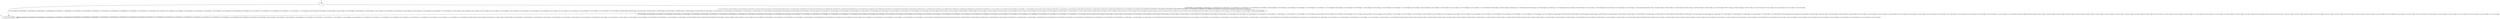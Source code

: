 digraph G {
  Initial [shape=point];
  Initial -> S0;
  S0 [label="", xlabel= "{}"];
  S0 -> S1 [label="t1t2t3t4t5t6p3;t1t2t3t4t5t6p2;-t1t2t3t4t5t6p3;-t1t2t3t4t5t6p1;t1-t2t3t4t5t6p3;t1-t2t3t4t5t6p2;-t1-t2t3t4t5t6p3;-t1-t2t3t4t5t6p1;t1t2-t3t4t5t6p3;t1t2-t3t4t5t6p2;-t1t2-t3t4t5t6p3;-t1t2-t3t4t5t6p1;t1-t2-t3t4t5t6p3;t1-t2-t3t4t5t6p2;-t1-t2-t3t4t5t6p3;-t1-t2-t3t4t5t6p1;t1t2t3-t4t5t6p3;t1t2t3-t4t5t6p2;-t1t2t3-t4t5t6p3;-t1t2t3-t4t5t6p1;t1-t2t3-t4t5t6p3;t1-t2t3-t4t5t6p2;-t1-t2t3-t4t5t6p3;-t1-t2t3-t4t5t6p1;t1t2-t3-t4t5t6p3;t1t2-t3-t4t5t6p2;-t1t2-t3-t4t5t6p3;-t1t2-t3-t4t5t6p1;t1-t2-t3-t4t5t6p3;t1-t2-t3-t4t5t6p2;-t1-t2-t3-t4t5t6p3;-t1-t2-t3-t4t5t6p1;t1t2t3t4-t5t6p3;t1t2t3t4-t5t6p2;-t1t2t3t4-t5t6p3;-t1t2t3t4-t5t6p1;t1-t2t3t4-t5t6p3;t1-t2t3t4-t5t6p2;-t1-t2t3t4-t5t6p3;-t1-t2t3t4-t5t6p1;t1t2-t3t4-t5t6p3;t1t2-t3t4-t5t6p2;-t1t2-t3t4-t5t6p3;-t1t2-t3t4-t5t6p1;t1-t2-t3t4-t5t6p3;t1-t2-t3t4-t5t6p2;-t1-t2-t3t4-t5t6p3;-t1-t2-t3t4-t5t6p1;t1t2t3-t4-t5t6p3;t1t2t3-t4-t5t6p2;-t1t2t3-t4-t5t6p3;-t1t2t3-t4-t5t6p1;t1-t2t3-t4-t5t6p3;t1-t2t3-t4-t5t6p2;-t1-t2t3-t4-t5t6p3;-t1-t2t3-t4-t5t6p1;t1t2-t3-t4-t5t6p3;t1t2-t3-t4-t5t6p2;-t1t2-t3-t4-t5t6p3;-t1t2-t3-t4-t5t6p1;t1-t2-t3-t4-t5t6p3;t1-t2-t3-t4-t5t6p2;-t1-t2-t3-t4-t5t6p3;-t1-t2-t3-t4-t5t6p1;t1t2t3t4t5-t6p3;t1t2t3t4t5-t6p2;-t1t2t3t4t5-t6p3;-t1t2t3t4t5-t6p1;t1-t2t3t4t5-t6p3;t1-t2t3t4t5-t6p2;-t1-t2t3t4t5-t6p3;-t1-t2t3t4t5-t6p1;t1t2-t3t4t5-t6p3;t1t2-t3t4t5-t6p2;-t1t2-t3t4t5-t6p3;-t1t2-t3t4t5-t6p1;t1-t2-t3t4t5-t6p3;t1-t2-t3t4t5-t6p2;-t1-t2-t3t4t5-t6p3;-t1-t2-t3t4t5-t6p1;t1t2t3-t4t5-t6p3;t1t2t3-t4t5-t6p2;-t1t2t3-t4t5-t6p3;-t1t2t3-t4t5-t6p1;t1-t2t3-t4t5-t6p3;t1-t2t3-t4t5-t6p2;-t1-t2t3-t4t5-t6p3;-t1-t2t3-t4t5-t6p1;t1t2-t3-t4t5-t6p3;t1t2-t3-t4t5-t6p2;-t1t2-t3-t4t5-t6p3;-t1t2-t3-t4t5-t6p1;t1-t2-t3-t4t5-t6p3;t1-t2-t3-t4t5-t6p2;-t1-t2-t3-t4t5-t6p3;-t1-t2-t3-t4t5-t6p1;t1t2t3t4-t5-t6p3;t1t2t3t4-t5-t6p2;-t1t2t3t4-t5-t6p3;-t1t2t3t4-t5-t6p1;t1-t2t3t4-t5-t6p3;t1-t2t3t4-t5-t6p2;-t1-t2t3t4-t5-t6p3;-t1-t2t3t4-t5-t6p1;t1t2-t3t4-t5-t6p3;t1t2-t3t4-t5-t6p2;-t1t2-t3t4-t5-t6p3;-t1t2-t3t4-t5-t6p1;t1-t2-t3t4-t5-t6p3;t1-t2-t3t4-t5-t6p2;-t1-t2-t3t4-t5-t6p3;-t1-t2-t3t4-t5-t6p1;t1t2t3-t4-t5-t6p3;t1t2t3-t4-t5-t6p2;-t1t2t3-t4-t5-t6p3;-t1t2t3-t4-t5-t6p1;t1-t2t3-t4-t5-t6p3;t1-t2t3-t4-t5-t6p2;-t1-t2t3-t4-t5-t6p3;-t1-t2t3-t4-t5-t6p1;t1t2-t3-t4-t5-t6p3;t1t2-t3-t4-t5-t6p2;-t1t2-t3-t4-t5-t6p3;-t1t2-t3-t4-t5-t6p1;t1-t2-t3-t4-t5-t6p3;t1-t2-t3-t4-t5-t6p2;-t1-t2-t3-t4-t5-t6p3;-t1-t2-t3-t4-t5-t6p1;"];
  S0 -> S2 [label="t1t2t3t4t5t6p1;-t1t2t3t4t5t6p2;t1-t2t3t4t5t6p1;-t1-t2t3t4t5t6p2;t1t2-t3t4t5t6p1;-t1t2-t3t4t5t6p2;t1-t2-t3t4t5t6p1;-t1-t2-t3t4t5t6p2;t1t2t3-t4t5t6p1;-t1t2t3-t4t5t6p2;t1-t2t3-t4t5t6p1;-t1-t2t3-t4t5t6p2;t1t2-t3-t4t5t6p1;-t1t2-t3-t4t5t6p2;t1-t2-t3-t4t5t6p1;-t1-t2-t3-t4t5t6p2;t1t2t3t4-t5t6p1;-t1t2t3t4-t5t6p2;t1-t2t3t4-t5t6p1;-t1-t2t3t4-t5t6p2;t1t2-t3t4-t5t6p1;-t1t2-t3t4-t5t6p2;t1-t2-t3t4-t5t6p1;-t1-t2-t3t4-t5t6p2;t1t2t3-t4-t5t6p1;-t1t2t3-t4-t5t6p2;t1-t2t3-t4-t5t6p1;-t1-t2t3-t4-t5t6p2;t1t2-t3-t4-t5t6p1;-t1t2-t3-t4-t5t6p2;t1-t2-t3-t4-t5t6p1;-t1-t2-t3-t4-t5t6p2;t1t2t3t4t5-t6p1;-t1t2t3t4t5-t6p2;t1-t2t3t4t5-t6p1;-t1-t2t3t4t5-t6p2;t1t2-t3t4t5-t6p1;-t1t2-t3t4t5-t6p2;t1-t2-t3t4t5-t6p1;-t1-t2-t3t4t5-t6p2;t1t2t3-t4t5-t6p1;-t1t2t3-t4t5-t6p2;t1-t2t3-t4t5-t6p1;-t1-t2t3-t4t5-t6p2;t1t2-t3-t4t5-t6p1;-t1t2-t3-t4t5-t6p2;t1-t2-t3-t4t5-t6p1;-t1-t2-t3-t4t5-t6p2;t1t2t3t4-t5-t6p1;-t1t2t3t4-t5-t6p2;t1-t2t3t4-t5-t6p1;-t1-t2t3t4-t5-t6p2;t1t2-t3t4-t5-t6p1;-t1t2-t3t4-t5-t6p2;t1-t2-t3t4-t5-t6p1;-t1-t2-t3t4-t5-t6p2;t1t2t3-t4-t5-t6p1;-t1t2t3-t4-t5-t6p2;t1-t2t3-t4-t5-t6p1;-t1-t2t3-t4-t5-t6p2;t1t2-t3-t4-t5-t6p1;-t1t2-t3-t4-t5-t6p2;t1-t2-t3-t4-t5-t6p1;-t1-t2-t3-t4-t5-t6p2;"];
  S1 [label="-t1-t2-t3-t4-t5-t6p1;", xlabel= "{}"];
  S1 -> S1 [label="t1t2t3t4t5t6p3;t1t2t3t4t5t6p2;t1t2t3t4t5t6p1;-t1t2t3t4t5t6p3;-t1t2t3t4t5t6p2;-t1t2t3t4t5t6p1;t1-t2t3t4t5t6p3;t1-t2t3t4t5t6p2;t1-t2t3t4t5t6p1;-t1-t2t3t4t5t6p3;-t1-t2t3t4t5t6p2;-t1-t2t3t4t5t6p1;t1t2-t3t4t5t6p3;t1t2-t3t4t5t6p2;t1t2-t3t4t5t6p1;-t1t2-t3t4t5t6p3;-t1t2-t3t4t5t6p2;-t1t2-t3t4t5t6p1;t1-t2-t3t4t5t6p3;t1-t2-t3t4t5t6p2;t1-t2-t3t4t5t6p1;-t1-t2-t3t4t5t6p3;-t1-t2-t3t4t5t6p2;-t1-t2-t3t4t5t6p1;t1t2t3-t4t5t6p3;t1t2t3-t4t5t6p2;t1t2t3-t4t5t6p1;-t1t2t3-t4t5t6p3;-t1t2t3-t4t5t6p2;-t1t2t3-t4t5t6p1;t1-t2t3-t4t5t6p3;t1-t2t3-t4t5t6p2;t1-t2t3-t4t5t6p1;-t1-t2t3-t4t5t6p3;-t1-t2t3-t4t5t6p2;-t1-t2t3-t4t5t6p1;t1t2-t3-t4t5t6p3;t1t2-t3-t4t5t6p2;t1t2-t3-t4t5t6p1;-t1t2-t3-t4t5t6p3;-t1t2-t3-t4t5t6p2;-t1t2-t3-t4t5t6p1;t1-t2-t3-t4t5t6p3;t1-t2-t3-t4t5t6p2;t1-t2-t3-t4t5t6p1;-t1-t2-t3-t4t5t6p3;-t1-t2-t3-t4t5t6p2;-t1-t2-t3-t4t5t6p1;t1t2t3t4-t5t6p3;t1t2t3t4-t5t6p2;t1t2t3t4-t5t6p1;-t1t2t3t4-t5t6p3;-t1t2t3t4-t5t6p2;-t1t2t3t4-t5t6p1;t1-t2t3t4-t5t6p3;t1-t2t3t4-t5t6p2;t1-t2t3t4-t5t6p1;-t1-t2t3t4-t5t6p3;-t1-t2t3t4-t5t6p2;-t1-t2t3t4-t5t6p1;t1t2-t3t4-t5t6p3;t1t2-t3t4-t5t6p2;t1t2-t3t4-t5t6p1;-t1t2-t3t4-t5t6p3;-t1t2-t3t4-t5t6p2;-t1t2-t3t4-t5t6p1;t1-t2-t3t4-t5t6p3;t1-t2-t3t4-t5t6p2;t1-t2-t3t4-t5t6p1;-t1-t2-t3t4-t5t6p3;-t1-t2-t3t4-t5t6p2;-t1-t2-t3t4-t5t6p1;t1t2t3-t4-t5t6p3;t1t2t3-t4-t5t6p2;t1t2t3-t4-t5t6p1;-t1t2t3-t4-t5t6p3;-t1t2t3-t4-t5t6p2;-t1t2t3-t4-t5t6p1;t1-t2t3-t4-t5t6p3;t1-t2t3-t4-t5t6p2;t1-t2t3-t4-t5t6p1;-t1-t2t3-t4-t5t6p3;-t1-t2t3-t4-t5t6p2;-t1-t2t3-t4-t5t6p1;t1t2-t3-t4-t5t6p3;t1t2-t3-t4-t5t6p2;t1t2-t3-t4-t5t6p1;-t1t2-t3-t4-t5t6p3;-t1t2-t3-t4-t5t6p2;-t1t2-t3-t4-t5t6p1;t1-t2-t3-t4-t5t6p3;t1-t2-t3-t4-t5t6p2;t1-t2-t3-t4-t5t6p1;-t1-t2-t3-t4-t5t6p3;-t1-t2-t3-t4-t5t6p2;-t1-t2-t3-t4-t5t6p1;t1t2t3t4t5-t6p3;t1t2t3t4t5-t6p2;t1t2t3t4t5-t6p1;-t1t2t3t4t5-t6p3;-t1t2t3t4t5-t6p2;-t1t2t3t4t5-t6p1;t1-t2t3t4t5-t6p3;t1-t2t3t4t5-t6p2;t1-t2t3t4t5-t6p1;-t1-t2t3t4t5-t6p3;-t1-t2t3t4t5-t6p2;-t1-t2t3t4t5-t6p1;t1t2-t3t4t5-t6p3;t1t2-t3t4t5-t6p2;t1t2-t3t4t5-t6p1;-t1t2-t3t4t5-t6p3;-t1t2-t3t4t5-t6p2;-t1t2-t3t4t5-t6p1;t1-t2-t3t4t5-t6p3;t1-t2-t3t4t5-t6p2;t1-t2-t3t4t5-t6p1;-t1-t2-t3t4t5-t6p3;-t1-t2-t3t4t5-t6p2;-t1-t2-t3t4t5-t6p1;t1t2t3-t4t5-t6p3;t1t2t3-t4t5-t6p2;t1t2t3-t4t5-t6p1;-t1t2t3-t4t5-t6p3;-t1t2t3-t4t5-t6p2;-t1t2t3-t4t5-t6p1;t1-t2t3-t4t5-t6p3;t1-t2t3-t4t5-t6p2;t1-t2t3-t4t5-t6p1;-t1-t2t3-t4t5-t6p3;-t1-t2t3-t4t5-t6p2;-t1-t2t3-t4t5-t6p1;t1t2-t3-t4t5-t6p3;t1t2-t3-t4t5-t6p2;t1t2-t3-t4t5-t6p1;-t1t2-t3-t4t5-t6p3;-t1t2-t3-t4t5-t6p2;-t1t2-t3-t4t5-t6p1;t1-t2-t3-t4t5-t6p3;t1-t2-t3-t4t5-t6p2;t1-t2-t3-t4t5-t6p1;-t1-t2-t3-t4t5-t6p3;-t1-t2-t3-t4t5-t6p2;-t1-t2-t3-t4t5-t6p1;t1t2t3t4-t5-t6p3;t1t2t3t4-t5-t6p2;t1t2t3t4-t5-t6p1;-t1t2t3t4-t5-t6p3;-t1t2t3t4-t5-t6p2;-t1t2t3t4-t5-t6p1;t1-t2t3t4-t5-t6p3;t1-t2t3t4-t5-t6p2;t1-t2t3t4-t5-t6p1;-t1-t2t3t4-t5-t6p3;-t1-t2t3t4-t5-t6p2;-t1-t2t3t4-t5-t6p1;t1t2-t3t4-t5-t6p3;t1t2-t3t4-t5-t6p2;t1t2-t3t4-t5-t6p1;-t1t2-t3t4-t5-t6p3;-t1t2-t3t4-t5-t6p2;-t1t2-t3t4-t5-t6p1;t1-t2-t3t4-t5-t6p3;t1-t2-t3t4-t5-t6p2;t1-t2-t3t4-t5-t6p1;-t1-t2-t3t4-t5-t6p3;-t1-t2-t3t4-t5-t6p2;-t1-t2-t3t4-t5-t6p1;t1t2t3-t4-t5-t6p3;t1t2t3-t4-t5-t6p2;t1t2t3-t4-t5-t6p1;-t1t2t3-t4-t5-t6p3;-t1t2t3-t4-t5-t6p2;-t1t2t3-t4-t5-t6p1;t1-t2t3-t4-t5-t6p3;t1-t2t3-t4-t5-t6p2;t1-t2t3-t4-t5-t6p1;-t1-t2t3-t4-t5-t6p3;-t1-t2t3-t4-t5-t6p2;-t1-t2t3-t4-t5-t6p1;t1t2-t3-t4-t5-t6p3;t1t2-t3-t4-t5-t6p2;t1t2-t3-t4-t5-t6p1;-t1t2-t3-t4-t5-t6p3;-t1t2-t3-t4-t5-t6p2;-t1t2-t3-t4-t5-t6p1;t1-t2-t3-t4-t5-t6p3;t1-t2-t3-t4-t5-t6p2;t1-t2-t3-t4-t5-t6p1;-t1-t2-t3-t4-t5-t6p3;-t1-t2-t3-t4-t5-t6p2;-t1-t2-t3-t4-t5-t6p1;"];
  S2 [label="-t1-t2-t3-t4-t5-t6p2;", xlabel= "{-t1-t2-t3-t4-t5-t6,t1-t2-t3-t4-t5-t6,-t1t2-t3-t4-t5-t6,t1t2-t3-t4-t5-t6,-t1-t2t3-t4-t5-t6,t1-t2t3-t4-t5-t6,-t1t2t3-t4-t5-t6,t1t2t3-t4-t5-t6,-t1-t2-t3t4-t5-t6,t1-t2-t3t4-t5-t6,-t1t2-t3t4-t5-t6,t1t2-t3t4-t5-t6,-t1-t2t3t4-t5-t6,t1-t2t3t4-t5-t6,-t1t2t3t4-t5-t6,t1t2t3t4-t5-t6,-t1-t2-t3-t4t5-t6,t1-t2-t3-t4t5-t6,-t1t2-t3-t4t5-t6,t1t2-t3-t4t5-t6,-t1-t2t3-t4t5-t6,t1-t2t3-t4t5-t6,-t1t2t3-t4t5-t6,t1t2t3-t4t5-t6,-t1-t2-t3t4t5-t6,t1-t2-t3t4t5-t6,-t1t2-t3t4t5-t6,t1t2-t3t4t5-t6,-t1-t2t3t4t5-t6,t1-t2t3t4t5-t6,-t1t2t3t4t5-t6,t1t2t3t4t5-t6,-t1-t2-t3-t4-t5t6,t1-t2-t3-t4-t5t6,-t1t2-t3-t4-t5t6,t1t2-t3-t4-t5t6,-t1-t2t3-t4-t5t6,t1-t2t3-t4-t5t6,-t1t2t3-t4-t5t6,t1t2t3-t4-t5t6,-t1-t2-t3t4-t5t6,t1-t2-t3t4-t5t6,-t1t2-t3t4-t5t6,t1t2-t3t4-t5t6,-t1-t2t3t4-t5t6,t1-t2t3t4-t5t6,-t1t2t3t4-t5t6,t1t2t3t4-t5t6,-t1-t2-t3-t4t5t6,t1-t2-t3-t4t5t6,-t1t2-t3-t4t5t6,t1t2-t3-t4t5t6,-t1-t2t3-t4t5t6,t1-t2t3-t4t5t6,-t1t2t3-t4t5t6,t1t2t3-t4t5t6,-t1-t2-t3t4t5t6,t1-t2-t3t4t5t6,-t1t2-t3t4t5t6,t1t2-t3t4t5t6,-t1-t2t3t4t5t6,t1-t2t3t4t5t6,-t1t2t3t4t5t6,t1t2t3t4t5t6,}"];
  S2 -> S1 [label="t1t2t3t4t5t6p3;t1t2t3t4t5t6p2;t1t2t3t4t5t6p1;-t1t2t3t4t5t6p3;-t1t2t3t4t5t6p2;-t1t2t3t4t5t6p1;t1-t2t3t4t5t6p3;t1-t2t3t4t5t6p2;t1-t2t3t4t5t6p1;-t1-t2t3t4t5t6p3;-t1-t2t3t4t5t6p2;-t1-t2t3t4t5t6p1;t1t2-t3t4t5t6p3;t1t2-t3t4t5t6p2;t1t2-t3t4t5t6p1;-t1t2-t3t4t5t6p3;-t1t2-t3t4t5t6p2;-t1t2-t3t4t5t6p1;t1-t2-t3t4t5t6p3;t1-t2-t3t4t5t6p2;t1-t2-t3t4t5t6p1;-t1-t2-t3t4t5t6p3;-t1-t2-t3t4t5t6p2;-t1-t2-t3t4t5t6p1;t1t2t3-t4t5t6p3;t1t2t3-t4t5t6p2;t1t2t3-t4t5t6p1;-t1t2t3-t4t5t6p3;-t1t2t3-t4t5t6p2;-t1t2t3-t4t5t6p1;t1-t2t3-t4t5t6p3;t1-t2t3-t4t5t6p2;t1-t2t3-t4t5t6p1;-t1-t2t3-t4t5t6p3;-t1-t2t3-t4t5t6p2;-t1-t2t3-t4t5t6p1;t1t2-t3-t4t5t6p3;t1t2-t3-t4t5t6p2;t1t2-t3-t4t5t6p1;-t1t2-t3-t4t5t6p3;-t1t2-t3-t4t5t6p2;-t1t2-t3-t4t5t6p1;t1-t2-t3-t4t5t6p3;t1-t2-t3-t4t5t6p2;t1-t2-t3-t4t5t6p1;-t1-t2-t3-t4t5t6p3;-t1-t2-t3-t4t5t6p2;-t1-t2-t3-t4t5t6p1;t1t2t3t4-t5t6p3;t1t2t3t4-t5t6p2;t1t2t3t4-t5t6p1;-t1t2t3t4-t5t6p3;-t1t2t3t4-t5t6p2;-t1t2t3t4-t5t6p1;t1-t2t3t4-t5t6p3;t1-t2t3t4-t5t6p2;t1-t2t3t4-t5t6p1;-t1-t2t3t4-t5t6p3;-t1-t2t3t4-t5t6p2;-t1-t2t3t4-t5t6p1;t1t2-t3t4-t5t6p3;t1t2-t3t4-t5t6p2;t1t2-t3t4-t5t6p1;-t1t2-t3t4-t5t6p3;-t1t2-t3t4-t5t6p2;-t1t2-t3t4-t5t6p1;t1-t2-t3t4-t5t6p3;t1-t2-t3t4-t5t6p2;t1-t2-t3t4-t5t6p1;-t1-t2-t3t4-t5t6p3;-t1-t2-t3t4-t5t6p2;-t1-t2-t3t4-t5t6p1;t1t2t3-t4-t5t6p3;t1t2t3-t4-t5t6p2;t1t2t3-t4-t5t6p1;-t1t2t3-t4-t5t6p3;-t1t2t3-t4-t5t6p2;-t1t2t3-t4-t5t6p1;t1-t2t3-t4-t5t6p3;t1-t2t3-t4-t5t6p2;t1-t2t3-t4-t5t6p1;-t1-t2t3-t4-t5t6p3;-t1-t2t3-t4-t5t6p2;-t1-t2t3-t4-t5t6p1;t1t2-t3-t4-t5t6p3;t1t2-t3-t4-t5t6p2;t1t2-t3-t4-t5t6p1;-t1t2-t3-t4-t5t6p3;-t1t2-t3-t4-t5t6p2;-t1t2-t3-t4-t5t6p1;t1-t2-t3-t4-t5t6p3;t1-t2-t3-t4-t5t6p2;t1-t2-t3-t4-t5t6p1;-t1-t2-t3-t4-t5t6p3;-t1-t2-t3-t4-t5t6p2;-t1-t2-t3-t4-t5t6p1;t1t2t3t4t5-t6p3;t1t2t3t4t5-t6p2;t1t2t3t4t5-t6p1;-t1t2t3t4t5-t6p3;-t1t2t3t4t5-t6p2;-t1t2t3t4t5-t6p1;t1-t2t3t4t5-t6p3;t1-t2t3t4t5-t6p2;t1-t2t3t4t5-t6p1;-t1-t2t3t4t5-t6p3;-t1-t2t3t4t5-t6p2;-t1-t2t3t4t5-t6p1;t1t2-t3t4t5-t6p3;t1t2-t3t4t5-t6p2;t1t2-t3t4t5-t6p1;-t1t2-t3t4t5-t6p3;-t1t2-t3t4t5-t6p2;-t1t2-t3t4t5-t6p1;t1-t2-t3t4t5-t6p3;t1-t2-t3t4t5-t6p2;t1-t2-t3t4t5-t6p1;-t1-t2-t3t4t5-t6p3;-t1-t2-t3t4t5-t6p2;-t1-t2-t3t4t5-t6p1;t1t2t3-t4t5-t6p3;t1t2t3-t4t5-t6p2;t1t2t3-t4t5-t6p1;-t1t2t3-t4t5-t6p3;-t1t2t3-t4t5-t6p2;-t1t2t3-t4t5-t6p1;t1-t2t3-t4t5-t6p3;t1-t2t3-t4t5-t6p2;t1-t2t3-t4t5-t6p1;-t1-t2t3-t4t5-t6p3;-t1-t2t3-t4t5-t6p2;-t1-t2t3-t4t5-t6p1;t1t2-t3-t4t5-t6p3;t1t2-t3-t4t5-t6p2;t1t2-t3-t4t5-t6p1;-t1t2-t3-t4t5-t6p3;-t1t2-t3-t4t5-t6p2;-t1t2-t3-t4t5-t6p1;t1-t2-t3-t4t5-t6p3;t1-t2-t3-t4t5-t6p2;t1-t2-t3-t4t5-t6p1;-t1-t2-t3-t4t5-t6p3;-t1-t2-t3-t4t5-t6p2;-t1-t2-t3-t4t5-t6p1;t1t2t3t4-t5-t6p3;t1t2t3t4-t5-t6p2;t1t2t3t4-t5-t6p1;-t1t2t3t4-t5-t6p3;-t1t2t3t4-t5-t6p2;-t1t2t3t4-t5-t6p1;t1-t2t3t4-t5-t6p3;t1-t2t3t4-t5-t6p2;t1-t2t3t4-t5-t6p1;-t1-t2t3t4-t5-t6p3;-t1-t2t3t4-t5-t6p2;-t1-t2t3t4-t5-t6p1;t1t2-t3t4-t5-t6p3;t1t2-t3t4-t5-t6p2;t1t2-t3t4-t5-t6p1;-t1t2-t3t4-t5-t6p3;-t1t2-t3t4-t5-t6p2;-t1t2-t3t4-t5-t6p1;t1-t2-t3t4-t5-t6p3;t1-t2-t3t4-t5-t6p2;t1-t2-t3t4-t5-t6p1;-t1-t2-t3t4-t5-t6p3;-t1-t2-t3t4-t5-t6p2;-t1-t2-t3t4-t5-t6p1;t1t2t3-t4-t5-t6p3;t1t2t3-t4-t5-t6p2;t1t2t3-t4-t5-t6p1;-t1t2t3-t4-t5-t6p3;-t1t2t3-t4-t5-t6p2;-t1t2t3-t4-t5-t6p1;t1-t2t3-t4-t5-t6p3;t1-t2t3-t4-t5-t6p2;t1-t2t3-t4-t5-t6p1;-t1-t2t3-t4-t5-t6p3;-t1-t2t3-t4-t5-t6p2;-t1-t2t3-t4-t5-t6p1;t1t2-t3-t4-t5-t6p3;t1t2-t3-t4-t5-t6p2;t1t2-t3-t4-t5-t6p1;-t1t2-t3-t4-t5-t6p3;-t1t2-t3-t4-t5-t6p2;-t1t2-t3-t4-t5-t6p1;t1-t2-t3-t4-t5-t6p3;t1-t2-t3-t4-t5-t6p2;t1-t2-t3-t4-t5-t6p1;-t1-t2-t3-t4-t5-t6p3;-t1-t2-t3-t4-t5-t6p2;-t1-t2-t3-t4-t5-t6p1;"];
}